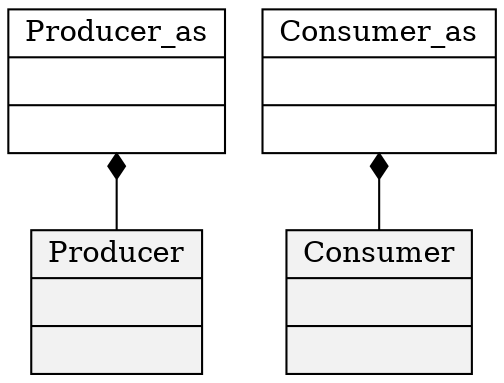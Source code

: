 
digraph Simple_as_arg_uni {
  node [shape=record]
  edge [dir=back, arrowtail=diamond]

Producer_as_17
 [label="{Producer_as||}"]
Producer_as_17_Producer [label="{Producer||}", style=filled, fillcolor=gray95]
Producer_as_17 -> Producer_as_17_Producer

Consumer_as_5
 [label="{Consumer_as||}"]
Consumer_as_5_Consumer [label="{Consumer||}", style=filled, fillcolor=gray95]
Consumer_as_5 -> Consumer_as_5_Consumer


}
